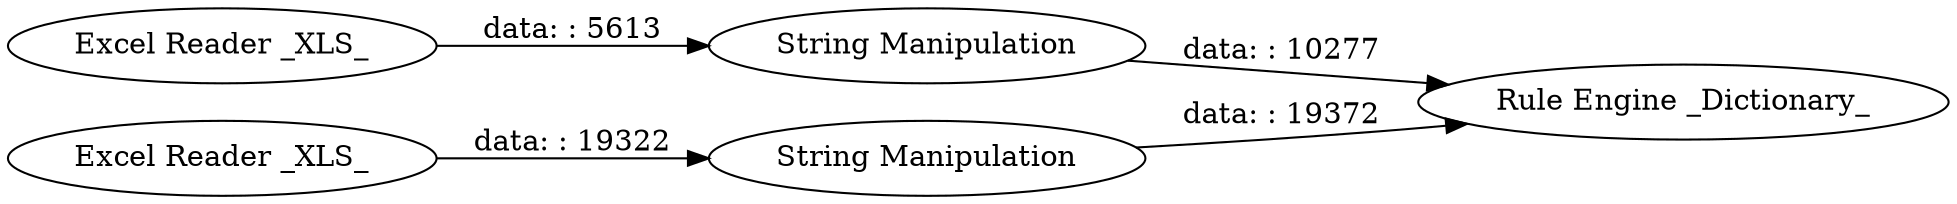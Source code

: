 digraph {
	"5142184197476941397_4" [label="Rule Engine _Dictionary_"]
	"5142184197476941397_2" [label="Excel Reader _XLS_"]
	"5142184197476941397_7" [label="String Manipulation"]
	"5142184197476941397_8" [label="String Manipulation"]
	"5142184197476941397_1" [label="Excel Reader _XLS_"]
	"5142184197476941397_2" -> "5142184197476941397_7" [label="data: : 5613"]
	"5142184197476941397_1" -> "5142184197476941397_8" [label="data: : 19322"]
	"5142184197476941397_8" -> "5142184197476941397_4" [label="data: : 19372"]
	"5142184197476941397_7" -> "5142184197476941397_4" [label="data: : 10277"]
	rankdir=LR
}
